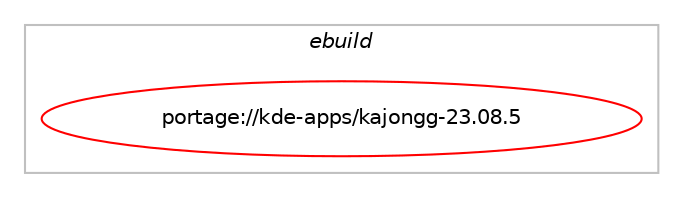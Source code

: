 digraph prolog {

# *************
# Graph options
# *************

newrank=true;
concentrate=true;
compound=true;
graph [rankdir=LR,fontname=Helvetica,fontsize=10,ranksep=1.5];#, ranksep=2.5, nodesep=0.2];
edge  [arrowhead=vee];
node  [fontname=Helvetica,fontsize=10];

# **********
# The ebuild
# **********

subgraph cluster_leftcol {
color=gray;
label=<<i>ebuild</i>>;
id [label="portage://kde-apps/kajongg-23.08.5", color=red, width=4, href="../kde-apps/kajongg-23.08.5.svg"];
}

# ****************
# The dependencies
# ****************

subgraph cluster_midcol {
color=gray;
label=<<i>dependencies</i>>;
subgraph cluster_compile {
fillcolor="#eeeeee";
style=filled;
label=<<i>compile</i>>;
# *** BEGIN UNKNOWN DEPENDENCY TYPE (TODO) ***
# id -> equal(use_conditional_group(positive,python_single_target_python3_10,portage://kde-apps/kajongg-23.08.5,[package_dependency(portage://kde-apps/kajongg-23.08.5,install,no,dev-lang,python,none,[,,],[slot(3.10)],[])]))
# *** END UNKNOWN DEPENDENCY TYPE (TODO) ***

# *** BEGIN UNKNOWN DEPENDENCY TYPE (TODO) ***
# id -> equal(use_conditional_group(positive,python_single_target_python3_10,portage://kde-apps/kajongg-23.08.5,[package_dependency(portage://kde-apps/kajongg-23.08.5,install,no,dev-python,QtPy,none,[,,],[],[use(enable(gui),none),use(enable(svg),none),use(enable(widgets),none),use(enable(python_targets_python3_10),negative)]),package_dependency(portage://kde-apps/kajongg-23.08.5,install,no,dev-python,twisted,greaterequal,[16.6.0,,,16.6.0],[],[use(enable(python_targets_python3_10),negative)])]))
# *** END UNKNOWN DEPENDENCY TYPE (TODO) ***

# *** BEGIN UNKNOWN DEPENDENCY TYPE (TODO) ***
# id -> equal(use_conditional_group(positive,python_single_target_python3_11,portage://kde-apps/kajongg-23.08.5,[package_dependency(portage://kde-apps/kajongg-23.08.5,install,no,dev-lang,python,none,[,,],[slot(3.11)],[])]))
# *** END UNKNOWN DEPENDENCY TYPE (TODO) ***

# *** BEGIN UNKNOWN DEPENDENCY TYPE (TODO) ***
# id -> equal(use_conditional_group(positive,python_single_target_python3_11,portage://kde-apps/kajongg-23.08.5,[package_dependency(portage://kde-apps/kajongg-23.08.5,install,no,dev-python,QtPy,none,[,,],[],[use(enable(gui),none),use(enable(svg),none),use(enable(widgets),none),use(enable(python_targets_python3_11),negative)]),package_dependency(portage://kde-apps/kajongg-23.08.5,install,no,dev-python,twisted,greaterequal,[16.6.0,,,16.6.0],[],[use(enable(python_targets_python3_11),negative)])]))
# *** END UNKNOWN DEPENDENCY TYPE (TODO) ***

# *** BEGIN UNKNOWN DEPENDENCY TYPE (TODO) ***
# id -> equal(use_conditional_group(positive,python_single_target_python3_12,portage://kde-apps/kajongg-23.08.5,[package_dependency(portage://kde-apps/kajongg-23.08.5,install,no,dev-lang,python,none,[,,],[slot(3.12)],[])]))
# *** END UNKNOWN DEPENDENCY TYPE (TODO) ***

# *** BEGIN UNKNOWN DEPENDENCY TYPE (TODO) ***
# id -> equal(use_conditional_group(positive,python_single_target_python3_12,portage://kde-apps/kajongg-23.08.5,[package_dependency(portage://kde-apps/kajongg-23.08.5,install,no,dev-python,QtPy,none,[,,],[],[use(enable(gui),none),use(enable(svg),none),use(enable(widgets),none),use(enable(python_targets_python3_12),negative)]),package_dependency(portage://kde-apps/kajongg-23.08.5,install,no,dev-python,twisted,greaterequal,[16.6.0,,,16.6.0],[],[use(enable(python_targets_python3_12),negative)])]))
# *** END UNKNOWN DEPENDENCY TYPE (TODO) ***

# *** BEGIN UNKNOWN DEPENDENCY TYPE (TODO) ***
# id -> equal(package_dependency(portage://kde-apps/kajongg-23.08.5,install,no,dev-db,sqlite,none,[,,],[slot(3)],[]))
# *** END UNKNOWN DEPENDENCY TYPE (TODO) ***

# *** BEGIN UNKNOWN DEPENDENCY TYPE (TODO) ***
# id -> equal(package_dependency(portage://kde-apps/kajongg-23.08.5,install,no,dev-qt,qtcore,none,[,,],[slot(5)],[]))
# *** END UNKNOWN DEPENDENCY TYPE (TODO) ***

# *** BEGIN UNKNOWN DEPENDENCY TYPE (TODO) ***
# id -> equal(package_dependency(portage://kde-apps/kajongg-23.08.5,install,no,dev-qt,qtgui,greaterequal,[5.15.9,,,5.15.9],[slot(5)],[]))
# *** END UNKNOWN DEPENDENCY TYPE (TODO) ***

# *** BEGIN UNKNOWN DEPENDENCY TYPE (TODO) ***
# id -> equal(package_dependency(portage://kde-apps/kajongg-23.08.5,install,no,dev-qt,qtsvg,greaterequal,[5.15.9,,,5.15.9],[slot(5)],[]))
# *** END UNKNOWN DEPENDENCY TYPE (TODO) ***

# *** BEGIN UNKNOWN DEPENDENCY TYPE (TODO) ***
# id -> equal(package_dependency(portage://kde-apps/kajongg-23.08.5,install,no,dev-qt,qtwidgets,greaterequal,[5.15.9,,,5.15.9],[slot(5)],[]))
# *** END UNKNOWN DEPENDENCY TYPE (TODO) ***

# *** BEGIN UNKNOWN DEPENDENCY TYPE (TODO) ***
# id -> equal(package_dependency(portage://kde-apps/kajongg-23.08.5,install,no,kde-apps,libkdegames,greaterequal,[23.08.5,,,23.08.5],[slot(5)],[]))
# *** END UNKNOWN DEPENDENCY TYPE (TODO) ***

# *** BEGIN UNKNOWN DEPENDENCY TYPE (TODO) ***
# id -> equal(package_dependency(portage://kde-apps/kajongg-23.08.5,install,no,kde-frameworks,kconfig,greaterequal,[5.106.0,,,5.106.0],[slot(5)],[]))
# *** END UNKNOWN DEPENDENCY TYPE (TODO) ***

# *** BEGIN UNKNOWN DEPENDENCY TYPE (TODO) ***
# id -> equal(package_dependency(portage://kde-apps/kajongg-23.08.5,install,no,kde-frameworks,ki18n,greaterequal,[5.106.0,,,5.106.0],[slot(5)],[]))
# *** END UNKNOWN DEPENDENCY TYPE (TODO) ***

}
subgraph cluster_compileandrun {
fillcolor="#eeeeee";
style=filled;
label=<<i>compile and run</i>>;
}
subgraph cluster_run {
fillcolor="#eeeeee";
style=filled;
label=<<i>run</i>>;
# *** BEGIN UNKNOWN DEPENDENCY TYPE (TODO) ***
# id -> equal(any_of_group([package_dependency(portage://kde-apps/kajongg-23.08.5,run,no,kde-frameworks,breeze-icons,none,[,,],any_different_slot,[]),package_dependency(portage://kde-apps/kajongg-23.08.5,run,no,kde-frameworks,oxygen-icons,none,[,,],any_different_slot,[])]))
# *** END UNKNOWN DEPENDENCY TYPE (TODO) ***

# *** BEGIN UNKNOWN DEPENDENCY TYPE (TODO) ***
# id -> equal(use_conditional_group(positive,python_single_target_python3_10,portage://kde-apps/kajongg-23.08.5,[package_dependency(portage://kde-apps/kajongg-23.08.5,run,no,dev-lang,python,none,[,,],[slot(3.10)],[])]))
# *** END UNKNOWN DEPENDENCY TYPE (TODO) ***

# *** BEGIN UNKNOWN DEPENDENCY TYPE (TODO) ***
# id -> equal(use_conditional_group(positive,python_single_target_python3_10,portage://kde-apps/kajongg-23.08.5,[package_dependency(portage://kde-apps/kajongg-23.08.5,run,no,dev-python,QtPy,none,[,,],[],[use(enable(gui),none),use(enable(svg),none),use(enable(widgets),none),use(enable(python_targets_python3_10),negative)]),package_dependency(portage://kde-apps/kajongg-23.08.5,run,no,dev-python,twisted,greaterequal,[16.6.0,,,16.6.0],[],[use(enable(python_targets_python3_10),negative)])]))
# *** END UNKNOWN DEPENDENCY TYPE (TODO) ***

# *** BEGIN UNKNOWN DEPENDENCY TYPE (TODO) ***
# id -> equal(use_conditional_group(positive,python_single_target_python3_11,portage://kde-apps/kajongg-23.08.5,[package_dependency(portage://kde-apps/kajongg-23.08.5,run,no,dev-lang,python,none,[,,],[slot(3.11)],[])]))
# *** END UNKNOWN DEPENDENCY TYPE (TODO) ***

# *** BEGIN UNKNOWN DEPENDENCY TYPE (TODO) ***
# id -> equal(use_conditional_group(positive,python_single_target_python3_11,portage://kde-apps/kajongg-23.08.5,[package_dependency(portage://kde-apps/kajongg-23.08.5,run,no,dev-python,QtPy,none,[,,],[],[use(enable(gui),none),use(enable(svg),none),use(enable(widgets),none),use(enable(python_targets_python3_11),negative)]),package_dependency(portage://kde-apps/kajongg-23.08.5,run,no,dev-python,twisted,greaterequal,[16.6.0,,,16.6.0],[],[use(enable(python_targets_python3_11),negative)])]))
# *** END UNKNOWN DEPENDENCY TYPE (TODO) ***

# *** BEGIN UNKNOWN DEPENDENCY TYPE (TODO) ***
# id -> equal(use_conditional_group(positive,python_single_target_python3_12,portage://kde-apps/kajongg-23.08.5,[package_dependency(portage://kde-apps/kajongg-23.08.5,run,no,dev-lang,python,none,[,,],[slot(3.12)],[])]))
# *** END UNKNOWN DEPENDENCY TYPE (TODO) ***

# *** BEGIN UNKNOWN DEPENDENCY TYPE (TODO) ***
# id -> equal(use_conditional_group(positive,python_single_target_python3_12,portage://kde-apps/kajongg-23.08.5,[package_dependency(portage://kde-apps/kajongg-23.08.5,run,no,dev-python,QtPy,none,[,,],[],[use(enable(gui),none),use(enable(svg),none),use(enable(widgets),none),use(enable(python_targets_python3_12),negative)]),package_dependency(portage://kde-apps/kajongg-23.08.5,run,no,dev-python,twisted,greaterequal,[16.6.0,,,16.6.0],[],[use(enable(python_targets_python3_12),negative)])]))
# *** END UNKNOWN DEPENDENCY TYPE (TODO) ***

# *** BEGIN UNKNOWN DEPENDENCY TYPE (TODO) ***
# id -> equal(package_dependency(portage://kde-apps/kajongg-23.08.5,run,no,dev-db,sqlite,none,[,,],[slot(3)],[]))
# *** END UNKNOWN DEPENDENCY TYPE (TODO) ***

# *** BEGIN UNKNOWN DEPENDENCY TYPE (TODO) ***
# id -> equal(package_dependency(portage://kde-apps/kajongg-23.08.5,run,no,dev-qt,qtcore,none,[,,],[slot(5)],[]))
# *** END UNKNOWN DEPENDENCY TYPE (TODO) ***

# *** BEGIN UNKNOWN DEPENDENCY TYPE (TODO) ***
# id -> equal(package_dependency(portage://kde-apps/kajongg-23.08.5,run,no,dev-qt,qtgui,greaterequal,[5.15.9,,,5.15.9],[slot(5)],[]))
# *** END UNKNOWN DEPENDENCY TYPE (TODO) ***

# *** BEGIN UNKNOWN DEPENDENCY TYPE (TODO) ***
# id -> equal(package_dependency(portage://kde-apps/kajongg-23.08.5,run,no,dev-qt,qtsvg,greaterequal,[5.15.9,,,5.15.9],[slot(5)],[]))
# *** END UNKNOWN DEPENDENCY TYPE (TODO) ***

# *** BEGIN UNKNOWN DEPENDENCY TYPE (TODO) ***
# id -> equal(package_dependency(portage://kde-apps/kajongg-23.08.5,run,no,dev-qt,qtwidgets,greaterequal,[5.15.9,,,5.15.9],[slot(5)],[]))
# *** END UNKNOWN DEPENDENCY TYPE (TODO) ***

# *** BEGIN UNKNOWN DEPENDENCY TYPE (TODO) ***
# id -> equal(package_dependency(portage://kde-apps/kajongg-23.08.5,run,no,kde-apps,libkdegames,greaterequal,[23.08.5,,,23.08.5],[slot(5)],[]))
# *** END UNKNOWN DEPENDENCY TYPE (TODO) ***

# *** BEGIN UNKNOWN DEPENDENCY TYPE (TODO) ***
# id -> equal(package_dependency(portage://kde-apps/kajongg-23.08.5,run,no,kde-apps,libkmahjongg,greaterequal,[23.08.5,,,23.08.5],[slot(5)],[]))
# *** END UNKNOWN DEPENDENCY TYPE (TODO) ***

# *** BEGIN UNKNOWN DEPENDENCY TYPE (TODO) ***
# id -> equal(package_dependency(portage://kde-apps/kajongg-23.08.5,run,no,kde-frameworks,kconfig,greaterequal,[5.106.0,,,5.106.0],[slot(5)],[]))
# *** END UNKNOWN DEPENDENCY TYPE (TODO) ***

# *** BEGIN UNKNOWN DEPENDENCY TYPE (TODO) ***
# id -> equal(package_dependency(portage://kde-apps/kajongg-23.08.5,run,no,kde-frameworks,kf-env,greaterequal,[4,,,4],[],[]))
# *** END UNKNOWN DEPENDENCY TYPE (TODO) ***

# *** BEGIN UNKNOWN DEPENDENCY TYPE (TODO) ***
# id -> equal(package_dependency(portage://kde-apps/kajongg-23.08.5,run,no,kde-frameworks,ki18n,greaterequal,[5.106.0,,,5.106.0],[slot(5)],[]))
# *** END UNKNOWN DEPENDENCY TYPE (TODO) ***

}
}

# **************
# The candidates
# **************

subgraph cluster_choices {
rank=same;
color=gray;
label=<<i>candidates</i>>;

}

}
